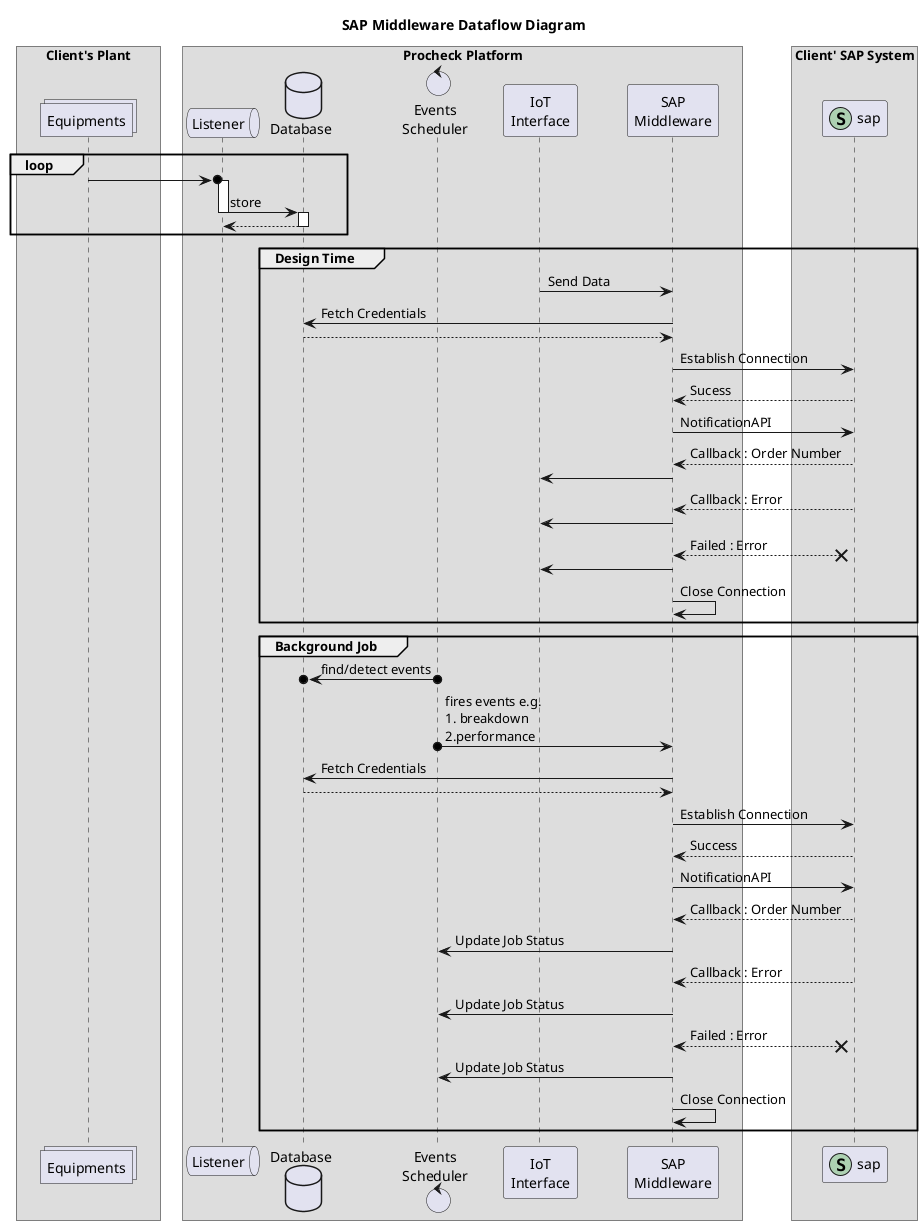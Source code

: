 @startuml
title "SAP Middleware Dataflow Diagram"
skinparam ParticipantPadding 20
skinparam BoxPadding 10

box "Client's Plant"
collections iot as "Equipments"
end box

box "Procheck Platform"
queue q as "Listener"
database db as "Database"
control job as "Events\nScheduler"
participant iotd as "IoT\nInterface"
participant con as "SAP\nMiddleware"
end box

box "Client' SAP System"
participant sap << (S,#ADD1B2) >>
end box

group loop
iot ->o q : 
activate q
q -> db : store
deactivate q
activate db
db --> q
deactivate db
end group



group Design Time
iotd -> con : Send Data
con -> db : Fetch Credentials
db --> con : 
con -> sap : Establish Connection
sap --> con : Sucess 
con -> sap : NotificationAPI
sap --> con : Callback : Order Number
con -> iotd : 
sap --> con : Callback : Error
con -> iotd : 
sap X--> con : Failed : Error 
con -> iotd : 
con -> con : Close Connection
end group

group Background Job
job o->o db : find/detect events
job o-> con : fires events e.g. \n1. breakdown \n2.performance
con -> db : Fetch Credentials
db --> con : 
con -> sap : Establish Connection
sap --> con : Success
con -> sap : NotificationAPI
sap --> con : Callback : Order Number
con -> job : Update Job Status
sap --> con : Callback : Error
con -> job : Update Job Status
sap X--> con : Failed : Error
con -> job : Update Job Status
con -> con : Close Connection
end group

@enduml
